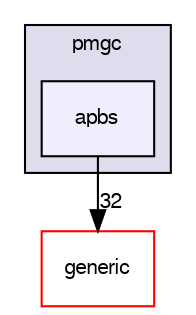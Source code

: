 digraph "src/pmgc/apbs/" {
  compound=true
  node [ fontsize="10", fontname="FreeSans"];
  edge [ labelfontsize="10", labelfontname="FreeSans"];
  subgraph clusterdir_e7eac49c1a1228b34aea87d37b387ddc {
    graph [ bgcolor="#ddddee", pencolor="black", label="pmgc" fontname="FreeSans", fontsize="10", URL="dir_e7eac49c1a1228b34aea87d37b387ddc.html"]
  dir_546c769742dc233690c0e729d20a7591 [shape=box, label="apbs", style="filled", fillcolor="#eeeeff", pencolor="black", URL="dir_546c769742dc233690c0e729d20a7591.html"];
  }
  dir_4075b182e53a3873a42d885f4e1e98c4 [shape=box label="generic" fillcolor="white" style="filled" color="red" URL="dir_4075b182e53a3873a42d885f4e1e98c4.html"];
  dir_546c769742dc233690c0e729d20a7591->dir_4075b182e53a3873a42d885f4e1e98c4 [headlabel="32", labeldistance=1.5 headhref="dir_000014_000009.html"];
}

